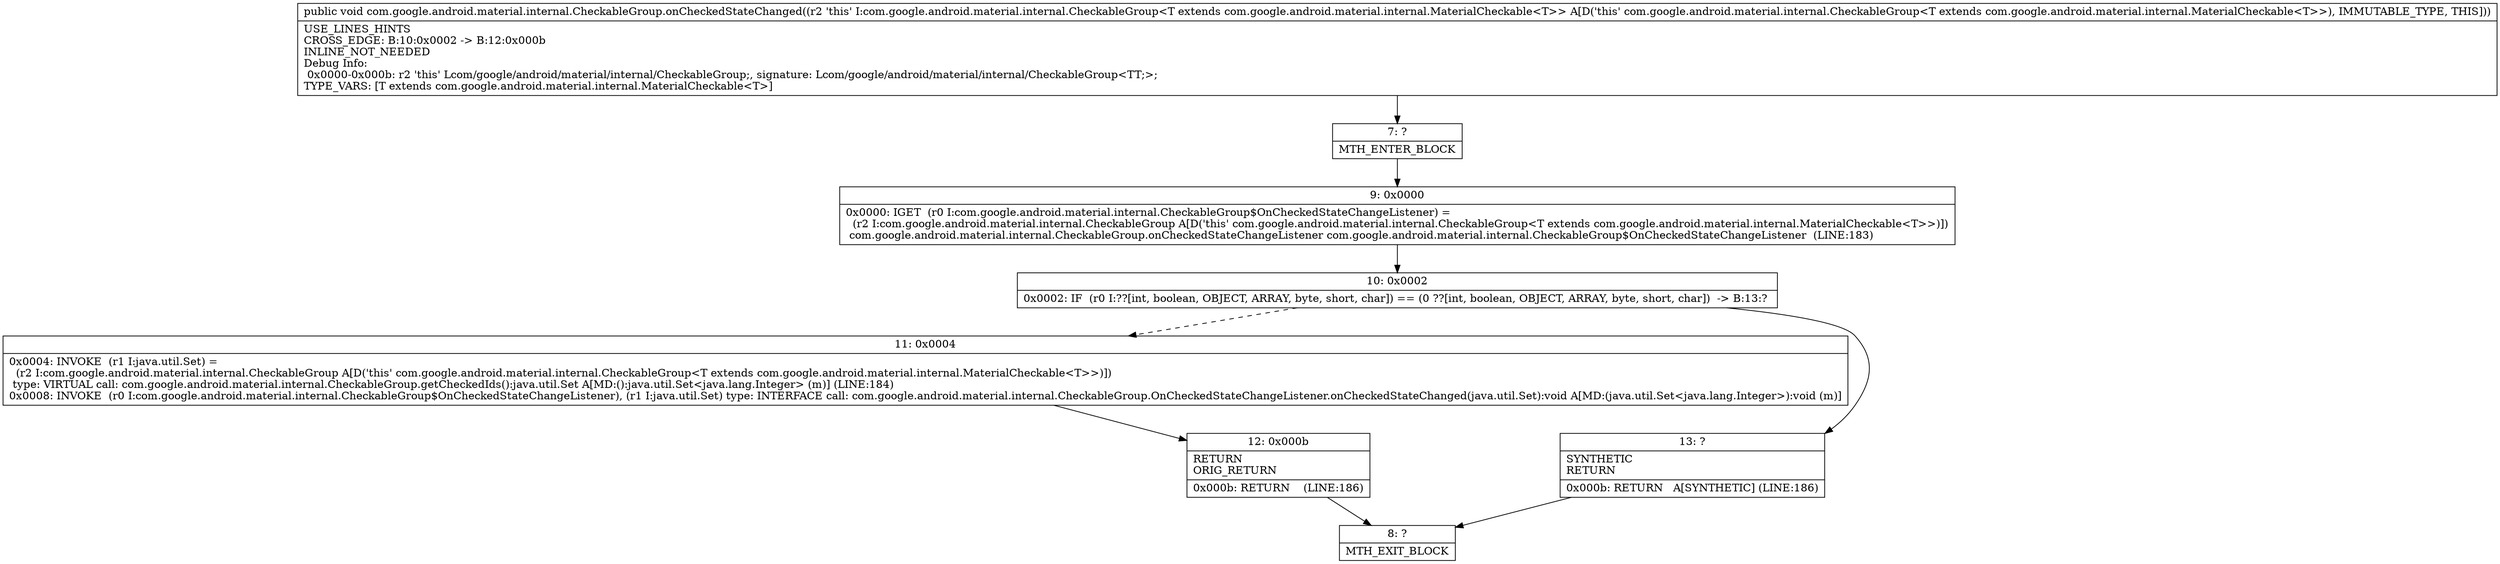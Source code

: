 digraph "CFG forcom.google.android.material.internal.CheckableGroup.onCheckedStateChanged()V" {
Node_7 [shape=record,label="{7\:\ ?|MTH_ENTER_BLOCK\l}"];
Node_9 [shape=record,label="{9\:\ 0x0000|0x0000: IGET  (r0 I:com.google.android.material.internal.CheckableGroup$OnCheckedStateChangeListener) = \l  (r2 I:com.google.android.material.internal.CheckableGroup A[D('this' com.google.android.material.internal.CheckableGroup\<T extends com.google.android.material.internal.MaterialCheckable\<T\>\>)])\l com.google.android.material.internal.CheckableGroup.onCheckedStateChangeListener com.google.android.material.internal.CheckableGroup$OnCheckedStateChangeListener  (LINE:183)\l}"];
Node_10 [shape=record,label="{10\:\ 0x0002|0x0002: IF  (r0 I:??[int, boolean, OBJECT, ARRAY, byte, short, char]) == (0 ??[int, boolean, OBJECT, ARRAY, byte, short, char])  \-\> B:13:? \l}"];
Node_11 [shape=record,label="{11\:\ 0x0004|0x0004: INVOKE  (r1 I:java.util.Set) = \l  (r2 I:com.google.android.material.internal.CheckableGroup A[D('this' com.google.android.material.internal.CheckableGroup\<T extends com.google.android.material.internal.MaterialCheckable\<T\>\>)])\l type: VIRTUAL call: com.google.android.material.internal.CheckableGroup.getCheckedIds():java.util.Set A[MD:():java.util.Set\<java.lang.Integer\> (m)] (LINE:184)\l0x0008: INVOKE  (r0 I:com.google.android.material.internal.CheckableGroup$OnCheckedStateChangeListener), (r1 I:java.util.Set) type: INTERFACE call: com.google.android.material.internal.CheckableGroup.OnCheckedStateChangeListener.onCheckedStateChanged(java.util.Set):void A[MD:(java.util.Set\<java.lang.Integer\>):void (m)]\l}"];
Node_12 [shape=record,label="{12\:\ 0x000b|RETURN\lORIG_RETURN\l|0x000b: RETURN    (LINE:186)\l}"];
Node_8 [shape=record,label="{8\:\ ?|MTH_EXIT_BLOCK\l}"];
Node_13 [shape=record,label="{13\:\ ?|SYNTHETIC\lRETURN\l|0x000b: RETURN   A[SYNTHETIC] (LINE:186)\l}"];
MethodNode[shape=record,label="{public void com.google.android.material.internal.CheckableGroup.onCheckedStateChanged((r2 'this' I:com.google.android.material.internal.CheckableGroup\<T extends com.google.android.material.internal.MaterialCheckable\<T\>\> A[D('this' com.google.android.material.internal.CheckableGroup\<T extends com.google.android.material.internal.MaterialCheckable\<T\>\>), IMMUTABLE_TYPE, THIS]))  | USE_LINES_HINTS\lCROSS_EDGE: B:10:0x0002 \-\> B:12:0x000b\lINLINE_NOT_NEEDED\lDebug Info:\l  0x0000\-0x000b: r2 'this' Lcom\/google\/android\/material\/internal\/CheckableGroup;, signature: Lcom\/google\/android\/material\/internal\/CheckableGroup\<TT;\>;\lTYPE_VARS: [T extends com.google.android.material.internal.MaterialCheckable\<T\>]\l}"];
MethodNode -> Node_7;Node_7 -> Node_9;
Node_9 -> Node_10;
Node_10 -> Node_11[style=dashed];
Node_10 -> Node_13;
Node_11 -> Node_12;
Node_12 -> Node_8;
Node_13 -> Node_8;
}

